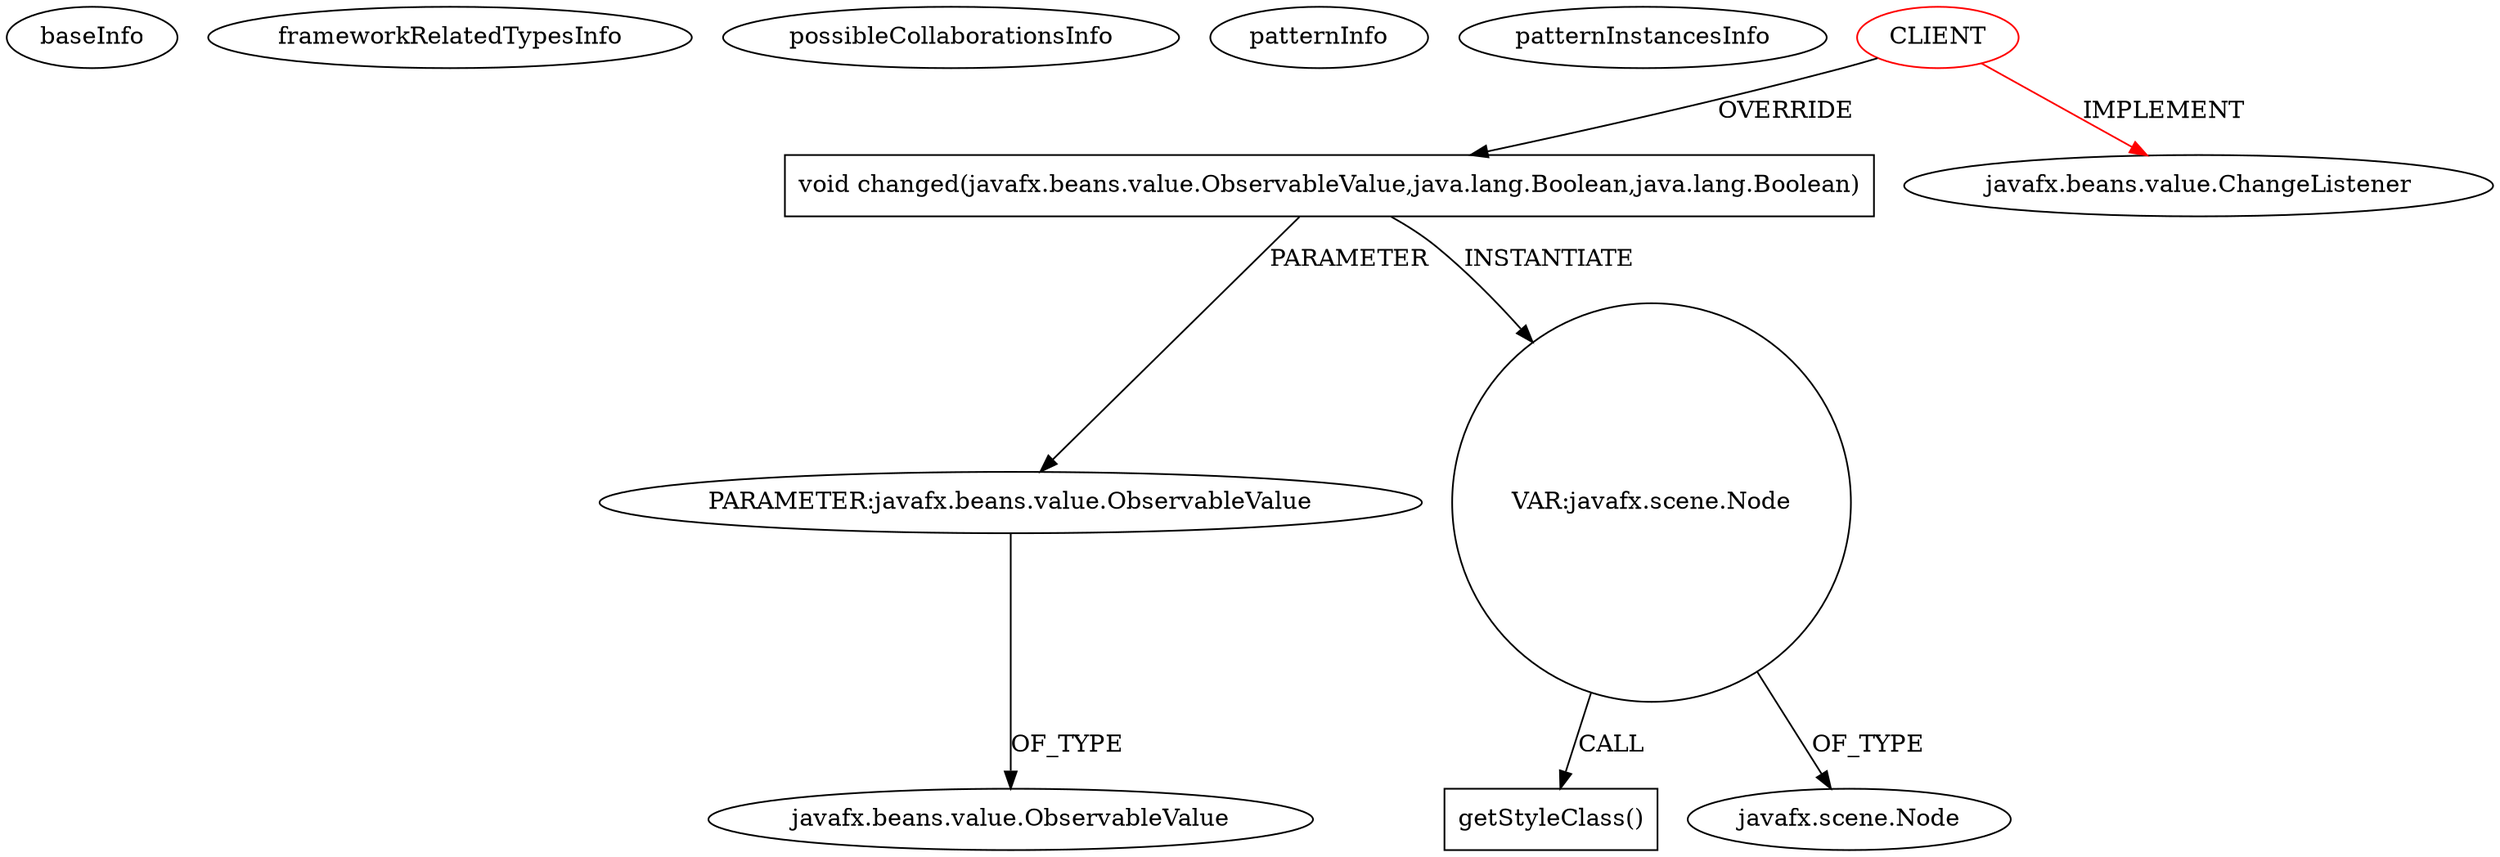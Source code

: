 digraph {
baseInfo[graphId=1113,category="pattern",isAnonymous=false,possibleRelation=false]
frameworkRelatedTypesInfo[0="javafx.beans.value.ChangeListener"]
possibleCollaborationsInfo[]
patternInfo[frequency=2.0,patternRootClient=0]
patternInstancesInfo[0="brunoborges-fx2048~/brunoborges-fx2048/fx2048-master/src/game2048/Board.java~Overlay~2230",1="scheuchzer-raspi-fx-button~/scheuchzer-raspi-fx-button/raspi-fx-button-master/src/main/java/de/javamagazin/raspifxbutton/OnOffCssChangeListener.java~OnOffCssChangeListener~4101"]
6[label="void changed(javafx.beans.value.ObservableValue,java.lang.Boolean,java.lang.Boolean)",vertexType="OVERRIDING_METHOD_DECLARATION",isFrameworkType=false,shape=box]
0[label="CLIENT",vertexType="ROOT_CLIENT_CLASS_DECLARATION",isFrameworkType=false,color=red]
7[label="PARAMETER:javafx.beans.value.ObservableValue",vertexType="PARAMETER_DECLARATION",isFrameworkType=false]
8[label="javafx.beans.value.ObservableValue",vertexType="FRAMEWORK_INTERFACE_TYPE",isFrameworkType=false]
1[label="javafx.beans.value.ChangeListener",vertexType="FRAMEWORK_INTERFACE_TYPE",isFrameworkType=false]
18[label="VAR:javafx.scene.Node",vertexType="VARIABLE_EXPRESION",isFrameworkType=false,shape=circle]
19[label="getStyleClass()",vertexType="INSIDE_CALL",isFrameworkType=false,shape=box]
20[label="javafx.scene.Node",vertexType="FRAMEWORK_CLASS_TYPE",isFrameworkType=false]
6->18[label="INSTANTIATE"]
0->6[label="OVERRIDE"]
0->1[label="IMPLEMENT",color=red]
18->19[label="CALL"]
18->20[label="OF_TYPE"]
6->7[label="PARAMETER"]
7->8[label="OF_TYPE"]
}
